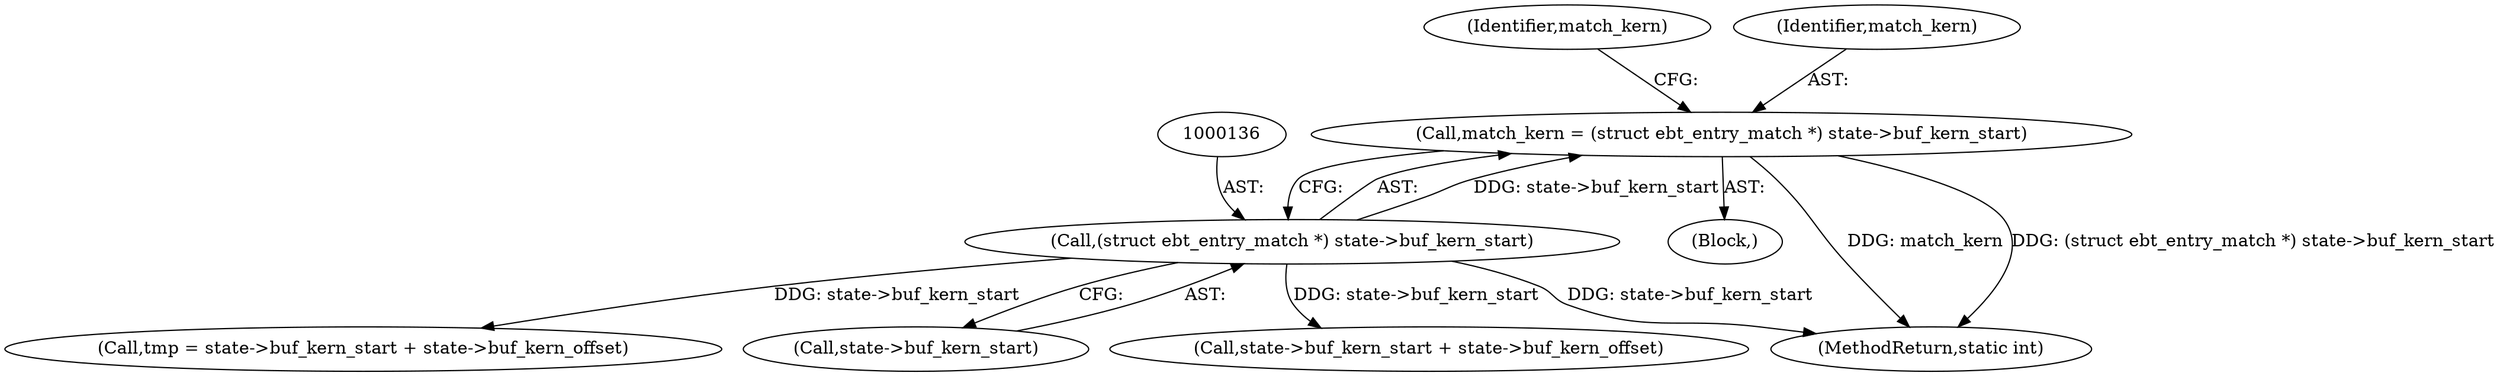 digraph "0_linux_b71812168571fa55e44cdd0254471331b9c4c4c6@pointer" {
"1000133" [label="(Call,match_kern = (struct ebt_entry_match *) state->buf_kern_start)"];
"1000135" [label="(Call,(struct ebt_entry_match *) state->buf_kern_start)"];
"1000141" [label="(Identifier,match_kern)"];
"1000144" [label="(Call,tmp = state->buf_kern_start + state->buf_kern_offset)"];
"1000137" [label="(Call,state->buf_kern_start)"];
"1000135" [label="(Call,(struct ebt_entry_match *) state->buf_kern_start)"];
"1000146" [label="(Call,state->buf_kern_start + state->buf_kern_offset)"];
"1000130" [label="(Block,)"];
"1000265" [label="(MethodReturn,static int)"];
"1000134" [label="(Identifier,match_kern)"];
"1000133" [label="(Call,match_kern = (struct ebt_entry_match *) state->buf_kern_start)"];
"1000133" -> "1000130"  [label="AST: "];
"1000133" -> "1000135"  [label="CFG: "];
"1000134" -> "1000133"  [label="AST: "];
"1000135" -> "1000133"  [label="AST: "];
"1000141" -> "1000133"  [label="CFG: "];
"1000133" -> "1000265"  [label="DDG: match_kern"];
"1000133" -> "1000265"  [label="DDG: (struct ebt_entry_match *) state->buf_kern_start"];
"1000135" -> "1000133"  [label="DDG: state->buf_kern_start"];
"1000135" -> "1000137"  [label="CFG: "];
"1000136" -> "1000135"  [label="AST: "];
"1000137" -> "1000135"  [label="AST: "];
"1000135" -> "1000265"  [label="DDG: state->buf_kern_start"];
"1000135" -> "1000144"  [label="DDG: state->buf_kern_start"];
"1000135" -> "1000146"  [label="DDG: state->buf_kern_start"];
}
